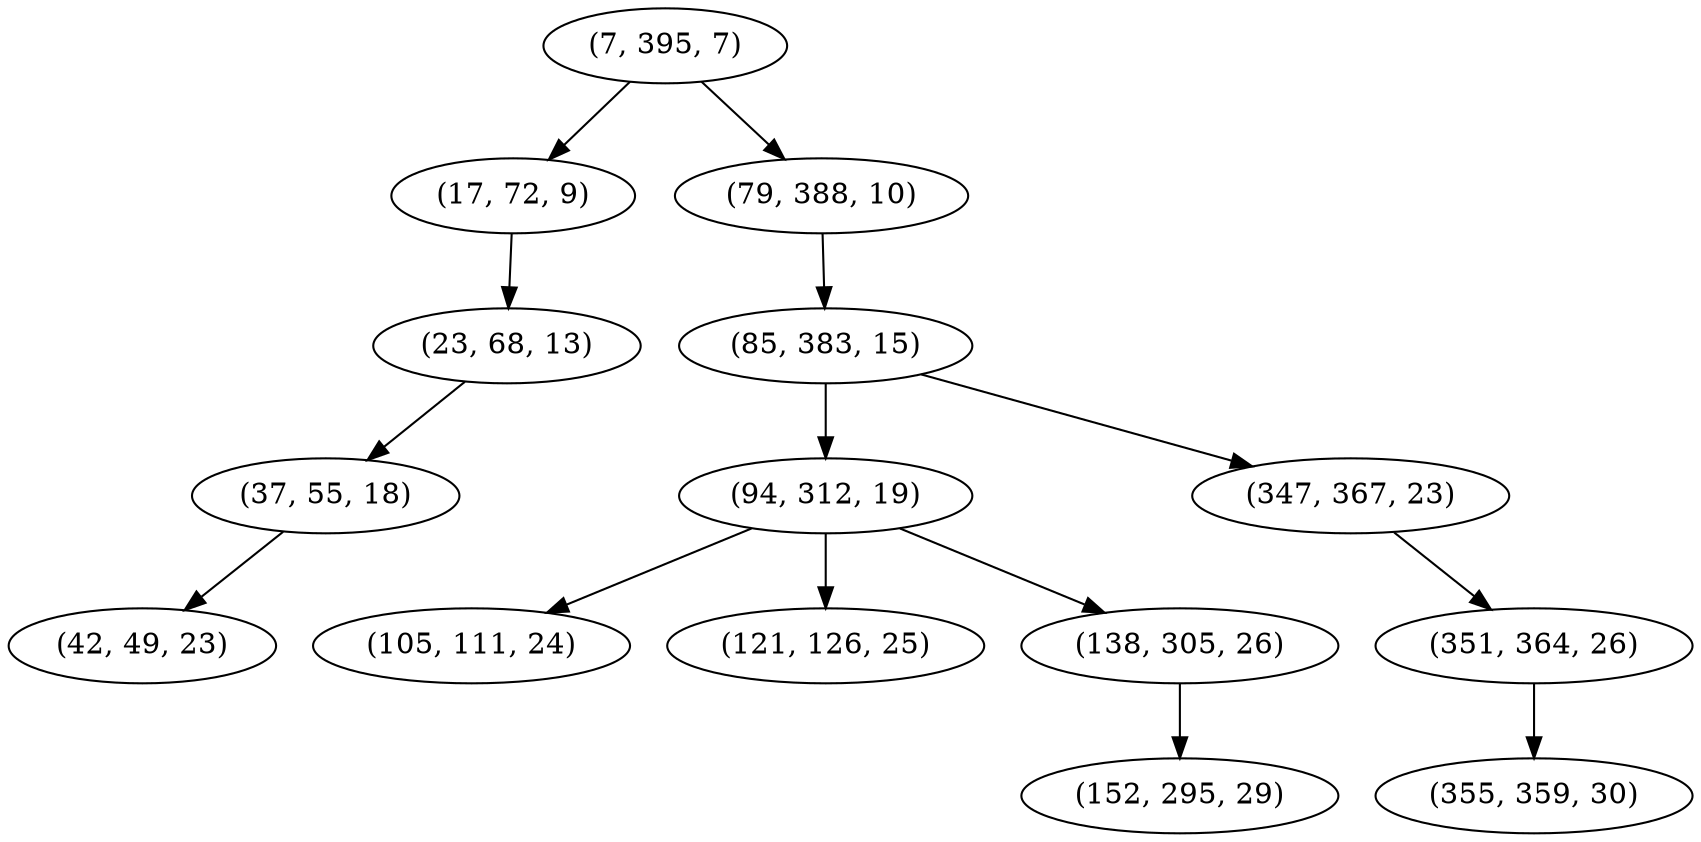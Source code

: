 digraph tree {
    "(7, 395, 7)";
    "(17, 72, 9)";
    "(23, 68, 13)";
    "(37, 55, 18)";
    "(42, 49, 23)";
    "(79, 388, 10)";
    "(85, 383, 15)";
    "(94, 312, 19)";
    "(105, 111, 24)";
    "(121, 126, 25)";
    "(138, 305, 26)";
    "(152, 295, 29)";
    "(347, 367, 23)";
    "(351, 364, 26)";
    "(355, 359, 30)";
    "(7, 395, 7)" -> "(17, 72, 9)";
    "(7, 395, 7)" -> "(79, 388, 10)";
    "(17, 72, 9)" -> "(23, 68, 13)";
    "(23, 68, 13)" -> "(37, 55, 18)";
    "(37, 55, 18)" -> "(42, 49, 23)";
    "(79, 388, 10)" -> "(85, 383, 15)";
    "(85, 383, 15)" -> "(94, 312, 19)";
    "(85, 383, 15)" -> "(347, 367, 23)";
    "(94, 312, 19)" -> "(105, 111, 24)";
    "(94, 312, 19)" -> "(121, 126, 25)";
    "(94, 312, 19)" -> "(138, 305, 26)";
    "(138, 305, 26)" -> "(152, 295, 29)";
    "(347, 367, 23)" -> "(351, 364, 26)";
    "(351, 364, 26)" -> "(355, 359, 30)";
}
